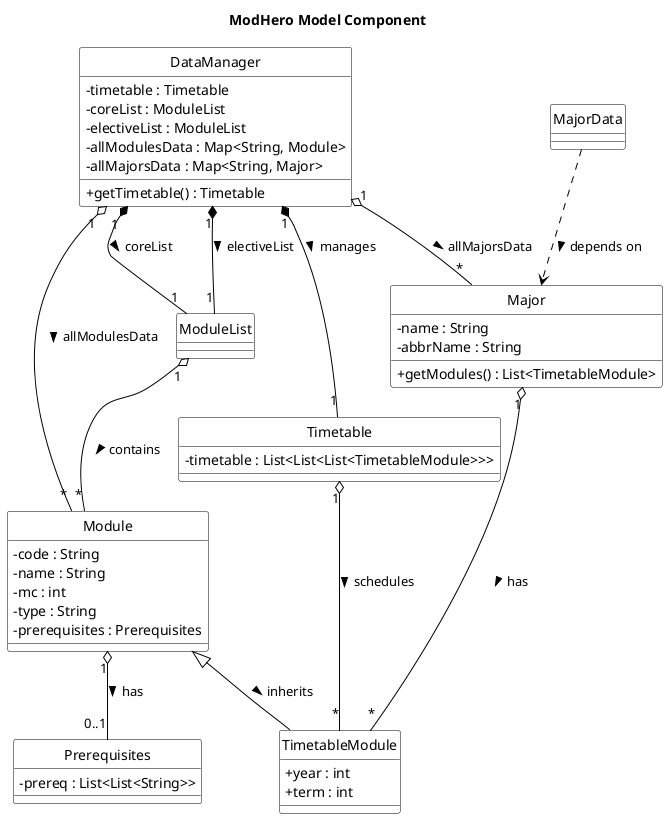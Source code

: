 @startuml
title ModHero Model Component

' CS2113 STYLE SETTINGS
hide circle
hide stereotypes
skinparam monochrome true
skinparam shadowing false
skinparam classFontSize 14
skinparam classAttributeIconSize 0
skinparam ArrowColor black
skinparam ClassBorderColor black
skinparam ClassBackgroundColor white

' CLASSES
class DataManager {
  - timetable : Timetable
  - coreList : ModuleList
  - electiveList : ModuleList
  - allModulesData : Map<String, Module>
  - allMajorsData : Map<String, Major>
  + getTimetable() : Timetable
}

class Major {
  - name : String
  - abbrName : String
  + getModules() : List<TimetableModule>
}

class MajorData

class Module {
  - code : String
  - name : String
  - mc : int
  - type : String
  - prerequisites : Prerequisites
}

class TimetableModule {
  + year : int
  + term : int
}

class ModuleList

class Prerequisites {
  - prereq : List<List<String>>
}

class Timetable {
  - timetable : List<List<List<TimetableModule>>>
}

' RELATIONSHIPS

DataManager "1" *-- "1" Timetable : manages >
DataManager "1" *-- "1" ModuleList : coreList >
DataManager "1" *-- "1" ModuleList : electiveList >
DataManager "1" o-- "*" Module : allModulesData >
DataManager "1" o-- "*" Major : allMajorsData >

Major "1" o-- "*" TimetableModule : has >
ModuleList "1" o-- "*" Module : contains >
Module "1" o-- "0..1" Prerequisites : has >
Timetable "1" o-- "*" TimetableModule : schedules >
MajorData ..> Major : depends on >

Module <|-- TimetableModule : inherits >
@enduml